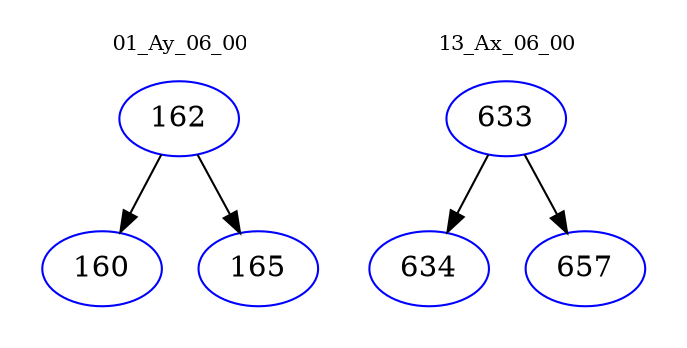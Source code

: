 digraph{
subgraph cluster_0 {
color = white
label = "01_Ay_06_00";
fontsize=10;
T0_162 [label="162", color="blue"]
T0_162 -> T0_160 [color="black"]
T0_160 [label="160", color="blue"]
T0_162 -> T0_165 [color="black"]
T0_165 [label="165", color="blue"]
}
subgraph cluster_1 {
color = white
label = "13_Ax_06_00";
fontsize=10;
T1_633 [label="633", color="blue"]
T1_633 -> T1_634 [color="black"]
T1_634 [label="634", color="blue"]
T1_633 -> T1_657 [color="black"]
T1_657 [label="657", color="blue"]
}
}
